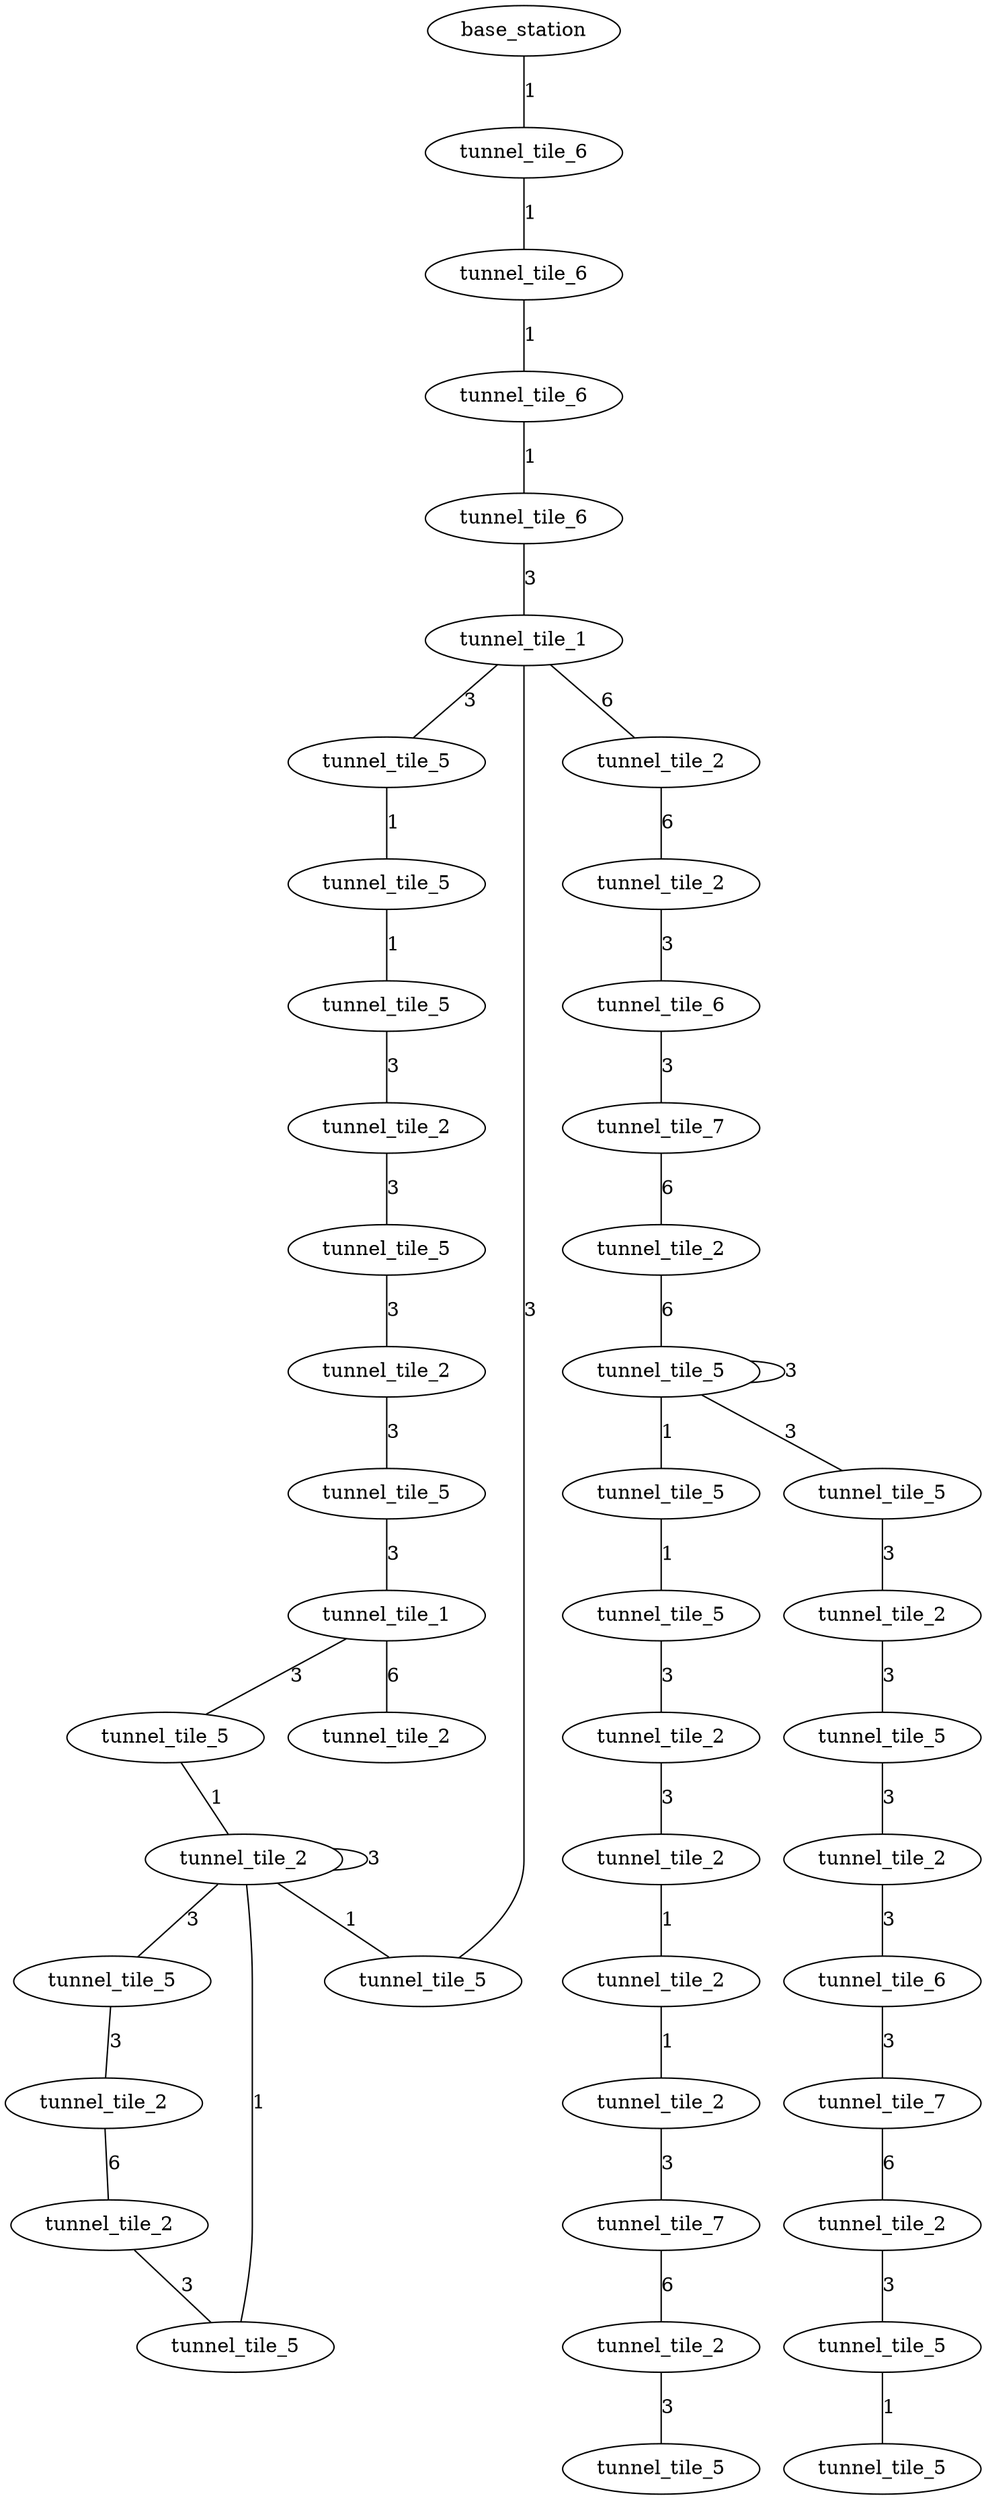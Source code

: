 
/* Visibility graph for tunnel_practice_1.world */

/* SubT tunnel parameters   */
/* <ATTRIBUTE> min_x -20.0  */
/* <ATTRIBUTE> max_x 300.0  */
/* <ATTRIBUTE> step_x 20.0  */
/* <ATTRIBUTE> min_y -120.0 */
/* <ATTRIBUTE> max_y 120.0  */
/* <ATTRIBUTE> step_y 20.0  */
/* <ATTRIBUTE> min_z -40.0  */
/* <ATTRIBUTE> max_z  0     */
/* <ATTRIBUTE> step_z 2.5   */

graph {
  /* Vertices */

  /* (20,0,-5) */
  2786  [label=tunnel_tile_6];
  /* (40,0,-10) */
  2403  [label=tunnel_tile_6];
  /* (60,0,-15) */
  2020  [label=tunnel_tile_6];
  /* (80,0,-20) */
  1637  [label=tunnel_tile_6];
  /* (100,0,-20) */
  1638  [label=tunnel_tile_1];
  /* (120,0,-20) */
  1639  [label=tunnel_tile_5];
  /* (140,0,-20) */
  1640  [label=tunnel_tile_5];
  /* (160,0,-20) */
  1641  [label=tunnel_tile_5];
  /* (180,0,-20) */
  2642  [label=tunnel_tile_2];
  /* (180,20,-20) */
  1658  [label=tunnel_tile_5];
  /* (180,40,-20) */
  1674  [label=tunnel_tile_2];
  /* (160,40,-20) */
  1673  [label=tunnel_tile_5];
  /* (140,40,-20) */
  1672  [label=tunnel_tile_1];
  /* (120,40,-20) */
  1671  [label=tunnel_tile_5];

  /* (100,40,-20) */
  1670 [label=tunnel_tile_4];

  /* (80,40,-20) */
  1670  [label=tunnel_tile_2];
  /* (80,60,-20) */
  1685  [label=tunnel_tile_5];
  /* (80,80,-20) */
  1701  [label=tunnel_tile_2];
  /* (100,80,-20) */
  1702  [label=tunnel_tile_2];
  /* (100,60,-20) */
  1686  [label=tunnel_tile_5];
  /* (100,20,-20) */
  1654  [label=tunnel_tile_5];
  /* (140,60,-20) */
  1688  [label=tunnel_tile_2];
  /* (100,-20,-20) */
  1622  [label=tunnel_tile_2];
  /* (120,-20,-20) */
  1623  [label=tunnel_tile_2];
  /* (120,-40,-25) */
  1223  [label=tunnel_tile_6];
  /* (120,-60,-30) */
  823   [label=tunnel_tile_7];
  /* (120,-80,-30) */
  807   [label=tunnel_tile_2];
  /* (140,-80,-30) */
  808   [label=tunnel_tile_1];
  /* (140,-60,-30) */
  808   [label=tunnel_tile_5];
  /* (140,-40,-30) */
  840   [label=tunnel_tile_5];
  /* (140,-20,-30) */
  856   [label=tunnel_tile_5];
  /* (140,0,-30) */
  872   [label=tunnel_tile_2];
  /* (160,0,-30) */
  873   [label=tunnel_tile_2];
  /* (180,0,-30) */
  874   [label=tunnel_tile_2];
  /* (200,0,-30) */
  875   [label=tunnel_tile_2];
  /* (220,0,-35) */
  492   [label=tunnel_tile_7];
  /* (240,0,-35) */
  493   [label=tunnel_tile_2];
  /* (240,20,-35) */
  509   [label=tunnel_tile_5];
  /* (160,-80,-30) */
  809   [label=tunnel_tile_5];
  /* (180,-80,-30) */
  810   [label=tunnel_tile_2];
  /* (180,-60,-30) */
  826   [label=tunnel_tile_5];
  /* (180,-40,-30) */
  842   [label=tunnel_tile_2];
  /* (200,-40,-35) */
  459   [label=tunnel_tile_6];
  /* (220,-40,-40) */
  76    [label=tunnel_tile_7];
  /* (240,-40,-40) */
  77    [label=tunnel_tile_2];
  /* (240,-60,-40) */
  61    [label=tunnel_tile_5];
  /* (240,-80,-40) */
  45    [label=tunnel_tile_5];
  /* (-8,0,0) */
  3168  [label=base_station];

  /* Edges */

  /* Base station */
  3168 -- 2786 [label=1]
  2786 -- 2403 [label=1];
  2403 -- 2020 [label=1];
  2020 -- 1637 [label=1];
  1637 -- 1638 [label=3];
  
  /* Intersection */
  1638 -- 1639 [label=3];
  1638 -- 1654 [label=3];
  1638 -- 1622 [label=6];
    
  1639 -- 1640 [label=1];
  1640 -- 1641 [label=1];
  1641 -- 2642 [label=3];
  2642 -- 1658 [label=3];
  1658 -- 1674 [label=3];
  1674 -- 1673 [label=3];
  1673 -- 1672 [label=3];

  /* Intersection */
  1672 -- 1671  [label=3];
  1672 -- 1688  [label=6];
  1671 -- 1670 [label=1];

  /* Intersection */
  1670 -- 1670 [label=3];
  1670 -- 1686 [label=1];
  1670 -- 1654 [label=1];
 
  1670  -- 1685  [label=3];
  1685  -- 1701  [label=3];
  1701  -- 1702  [label=6];
  1702  -- 1686  [label=3];
  1622  -- 1623  [label=6];
  1623  -- 1223  [label=3];
  1223  -- 823   [label=3];
  823   -- 807   [label=6];
  807   -- 808   [label=6];

  /* Intersection */
  808  -- 808  [label=3];
  808  -- 809  [label=3];
 
  808  -- 840  [label=1];
  840  -- 856  [label=1];
  856  -- 872  [label=3];
  872  -- 873  [label=3];
  873  -- 874  [label=1];
  874  -- 875  [label=1];
  875  -- 492  [label=3];
  492  -- 493  [label=6];
  493  -- 509  [label=3];
 
  809  -- 810  [label=3];
  810  -- 826  [label=3];
  826  -- 842  [label=3];
  842  -- 459  [label=3];
  459  -- 76   [label=3];
  76   -- 77   [label=6];
  77   -- 61   [label=3];
  61   -- 45   [label=1];
}